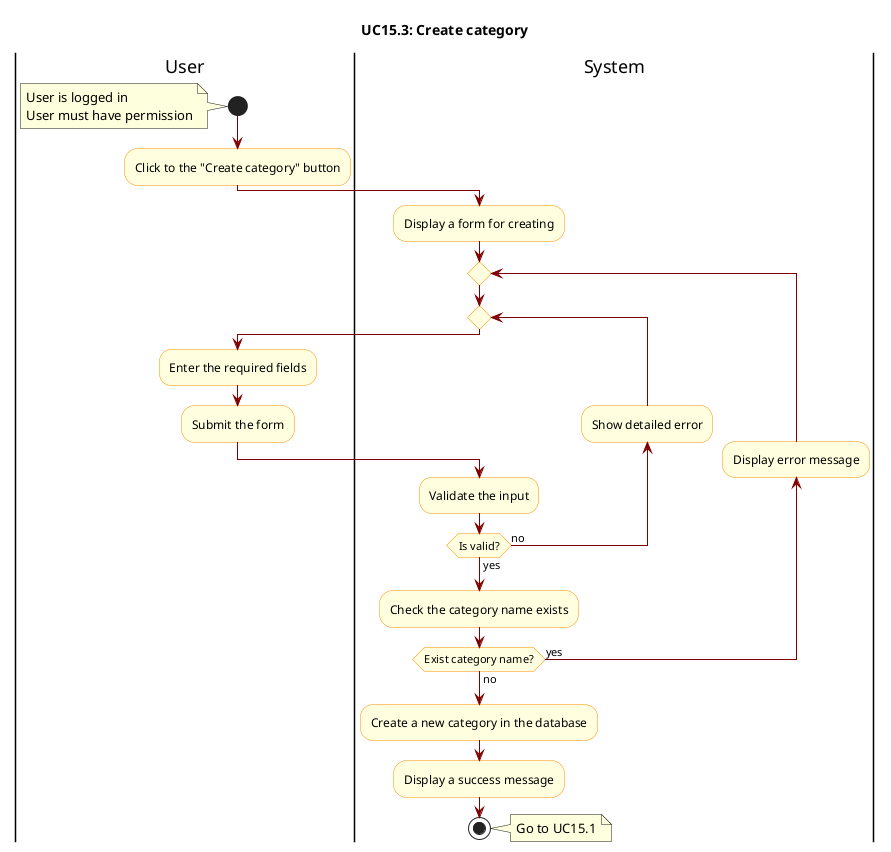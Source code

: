 @startuml

skinparam ActivityBackgroundColor LightYellow
skinparam ActivityBorderColor DarkOrange
skinparam ArrowColor Maroon

title UC15.3: Create category

|User|
start
note left
    User is logged in  
    User must have permission
end note

|User|
:Click to the "Create category" button;

|System|
:Display a form for creating;

repeat 
    repeat
        |User|
        :Enter the required fields;
        :Submit the form;

        |System|
        :Validate the input;

        backward :Show detailed error;
    repeat while(Is valid?) is(no) not(yes)

    |System|
    :Check the category name exists;

    backward :Display error message;
repeat while(Exist category name?) is(yes) not(no)

:Create a new category in the database;
:Display a success message;

stop
note right
    Go to UC15.1
end note

@enduml
